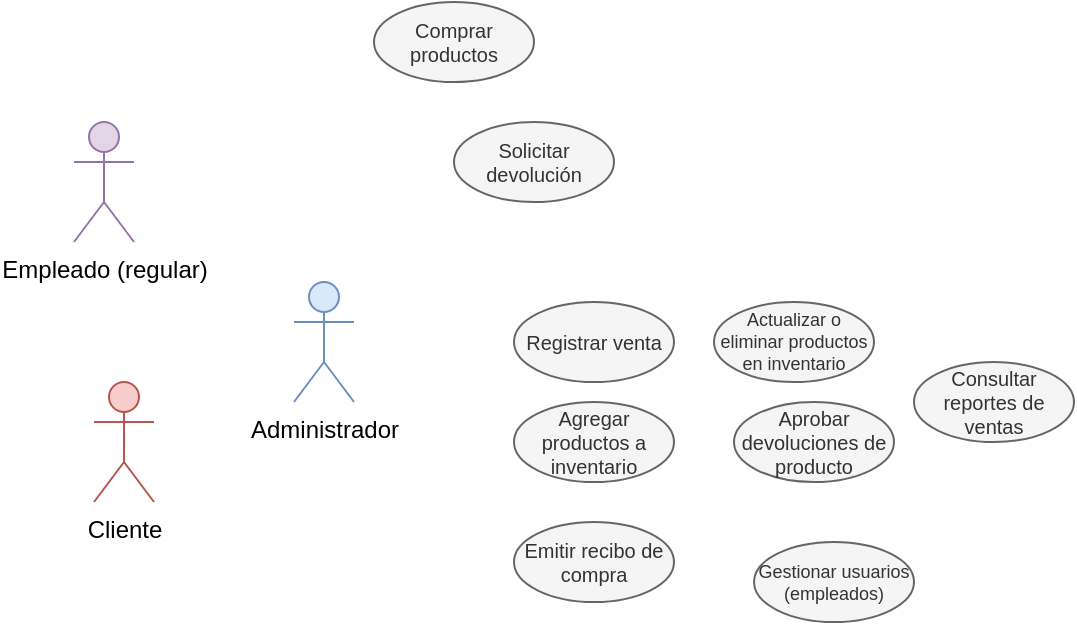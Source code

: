<mxfile version="24.7.13">
  <diagram name="Página-1" id="3gVyPQIgP8HD0y9LEb7n">
    <mxGraphModel dx="796" dy="431" grid="1" gridSize="10" guides="1" tooltips="1" connect="1" arrows="1" fold="1" page="1" pageScale="1" pageWidth="1920" pageHeight="1200" math="0" shadow="0">
      <root>
        <mxCell id="0" />
        <mxCell id="1" parent="0" />
        <mxCell id="ANBc888wVuNyndApTUyL-1" value="Empleado (regular)" style="shape=umlActor;verticalLabelPosition=bottom;verticalAlign=top;html=1;outlineConnect=0;fillColor=#e1d5e7;strokeColor=#9673a6;" vertex="1" parent="1">
          <mxGeometry x="470" y="320" width="30" height="60" as="geometry" />
        </mxCell>
        <mxCell id="ANBc888wVuNyndApTUyL-2" value="Cliente" style="shape=umlActor;verticalLabelPosition=bottom;verticalAlign=top;html=1;outlineConnect=0;fillColor=#f8cecc;strokeColor=#b85450;" vertex="1" parent="1">
          <mxGeometry x="480" y="450" width="30" height="60" as="geometry" />
        </mxCell>
        <mxCell id="ANBc888wVuNyndApTUyL-3" value="Administrador" style="shape=umlActor;verticalLabelPosition=bottom;verticalAlign=top;html=1;outlineConnect=0;fillColor=#dae8fc;strokeColor=#6c8ebf;" vertex="1" parent="1">
          <mxGeometry x="580" y="400" width="30" height="60" as="geometry" />
        </mxCell>
        <mxCell id="ANBc888wVuNyndApTUyL-4" value="Comprar productos" style="ellipse;whiteSpace=wrap;html=1;fontSize=10;fillColor=#f5f5f5;fontColor=#333333;strokeColor=#666666;" vertex="1" parent="1">
          <mxGeometry x="620" y="260" width="80" height="40" as="geometry" />
        </mxCell>
        <mxCell id="ANBc888wVuNyndApTUyL-5" value="Solicitar devolución" style="ellipse;whiteSpace=wrap;html=1;fontSize=10;fillColor=#f5f5f5;fontColor=#333333;strokeColor=#666666;" vertex="1" parent="1">
          <mxGeometry x="660" y="320" width="80" height="40" as="geometry" />
        </mxCell>
        <mxCell id="ANBc888wVuNyndApTUyL-6" value="Registrar venta" style="ellipse;whiteSpace=wrap;html=1;fontSize=10;fillColor=#f5f5f5;fontColor=#333333;strokeColor=#666666;" vertex="1" parent="1">
          <mxGeometry x="690" y="410" width="80" height="40" as="geometry" />
        </mxCell>
        <mxCell id="ANBc888wVuNyndApTUyL-7" value="Agregar productos a inventario" style="ellipse;whiteSpace=wrap;html=1;fontSize=10;fillColor=#f5f5f5;fontColor=#333333;strokeColor=#666666;" vertex="1" parent="1">
          <mxGeometry x="690" y="460" width="80" height="40" as="geometry" />
        </mxCell>
        <mxCell id="ANBc888wVuNyndApTUyL-8" value="Emitir recibo de compra" style="ellipse;whiteSpace=wrap;html=1;fontSize=10;fillColor=#f5f5f5;fontColor=#333333;strokeColor=#666666;" vertex="1" parent="1">
          <mxGeometry x="690" y="520" width="80" height="40" as="geometry" />
        </mxCell>
        <mxCell id="ANBc888wVuNyndApTUyL-9" value="Actualizar o eliminar productos en inventario" style="ellipse;whiteSpace=wrap;html=1;fontSize=9;fillColor=#f5f5f5;fontColor=#333333;strokeColor=#666666;" vertex="1" parent="1">
          <mxGeometry x="790" y="410" width="80" height="40" as="geometry" />
        </mxCell>
        <mxCell id="ANBc888wVuNyndApTUyL-10" value="Aprobar devoluciones de producto" style="ellipse;whiteSpace=wrap;html=1;fontSize=10;fillColor=#f5f5f5;fontColor=#333333;strokeColor=#666666;" vertex="1" parent="1">
          <mxGeometry x="800" y="460" width="80" height="40" as="geometry" />
        </mxCell>
        <mxCell id="ANBc888wVuNyndApTUyL-11" value="Gestionar usuarios (empleados)" style="ellipse;whiteSpace=wrap;html=1;fontSize=9;fillColor=#f5f5f5;fontColor=#333333;strokeColor=#666666;" vertex="1" parent="1">
          <mxGeometry x="810" y="530" width="80" height="40" as="geometry" />
        </mxCell>
        <mxCell id="ANBc888wVuNyndApTUyL-12" value="Consultar reportes de ventas" style="ellipse;whiteSpace=wrap;html=1;fontSize=10;fillColor=#f5f5f5;fontColor=#333333;strokeColor=#666666;" vertex="1" parent="1">
          <mxGeometry x="890" y="440" width="80" height="40" as="geometry" />
        </mxCell>
      </root>
    </mxGraphModel>
  </diagram>
</mxfile>

